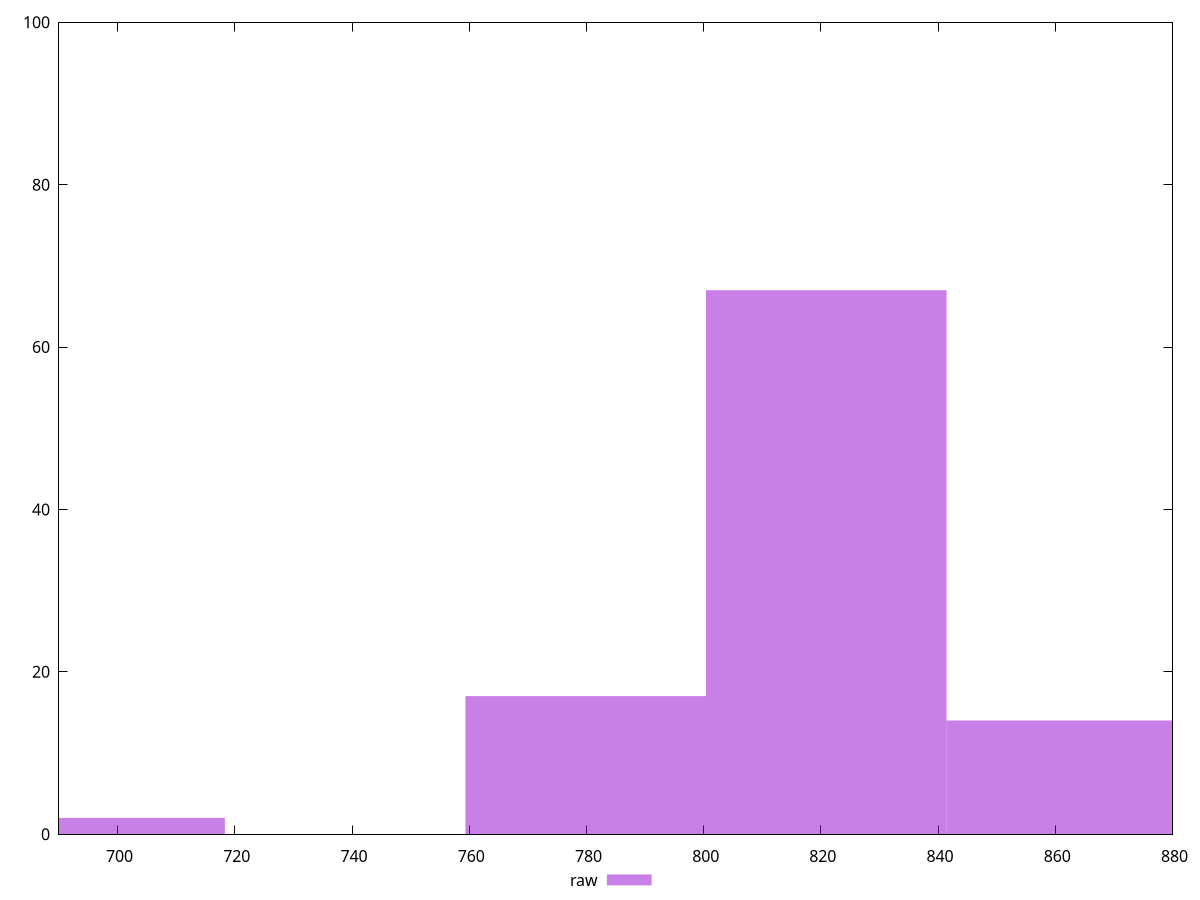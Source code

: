reset

$raw <<EOF
779.8754161819722 17
820.9214907178655 67
861.9675652537588 14
697.7832671101856 2
EOF

set key outside below
set boxwidth 41.046074535893275
set xrange [690:880]
set yrange [0:100]
set trange [0:100]
set style fill transparent solid 0.5 noborder
set terminal svg size 640, 490 enhanced background rgb 'white'
set output "report_00009_2021-02-08T22-37-41.559Z/uses-http2/samples/pages+cached+noadtech/raw/histogram.svg"

plot $raw title "raw" with boxes

reset

